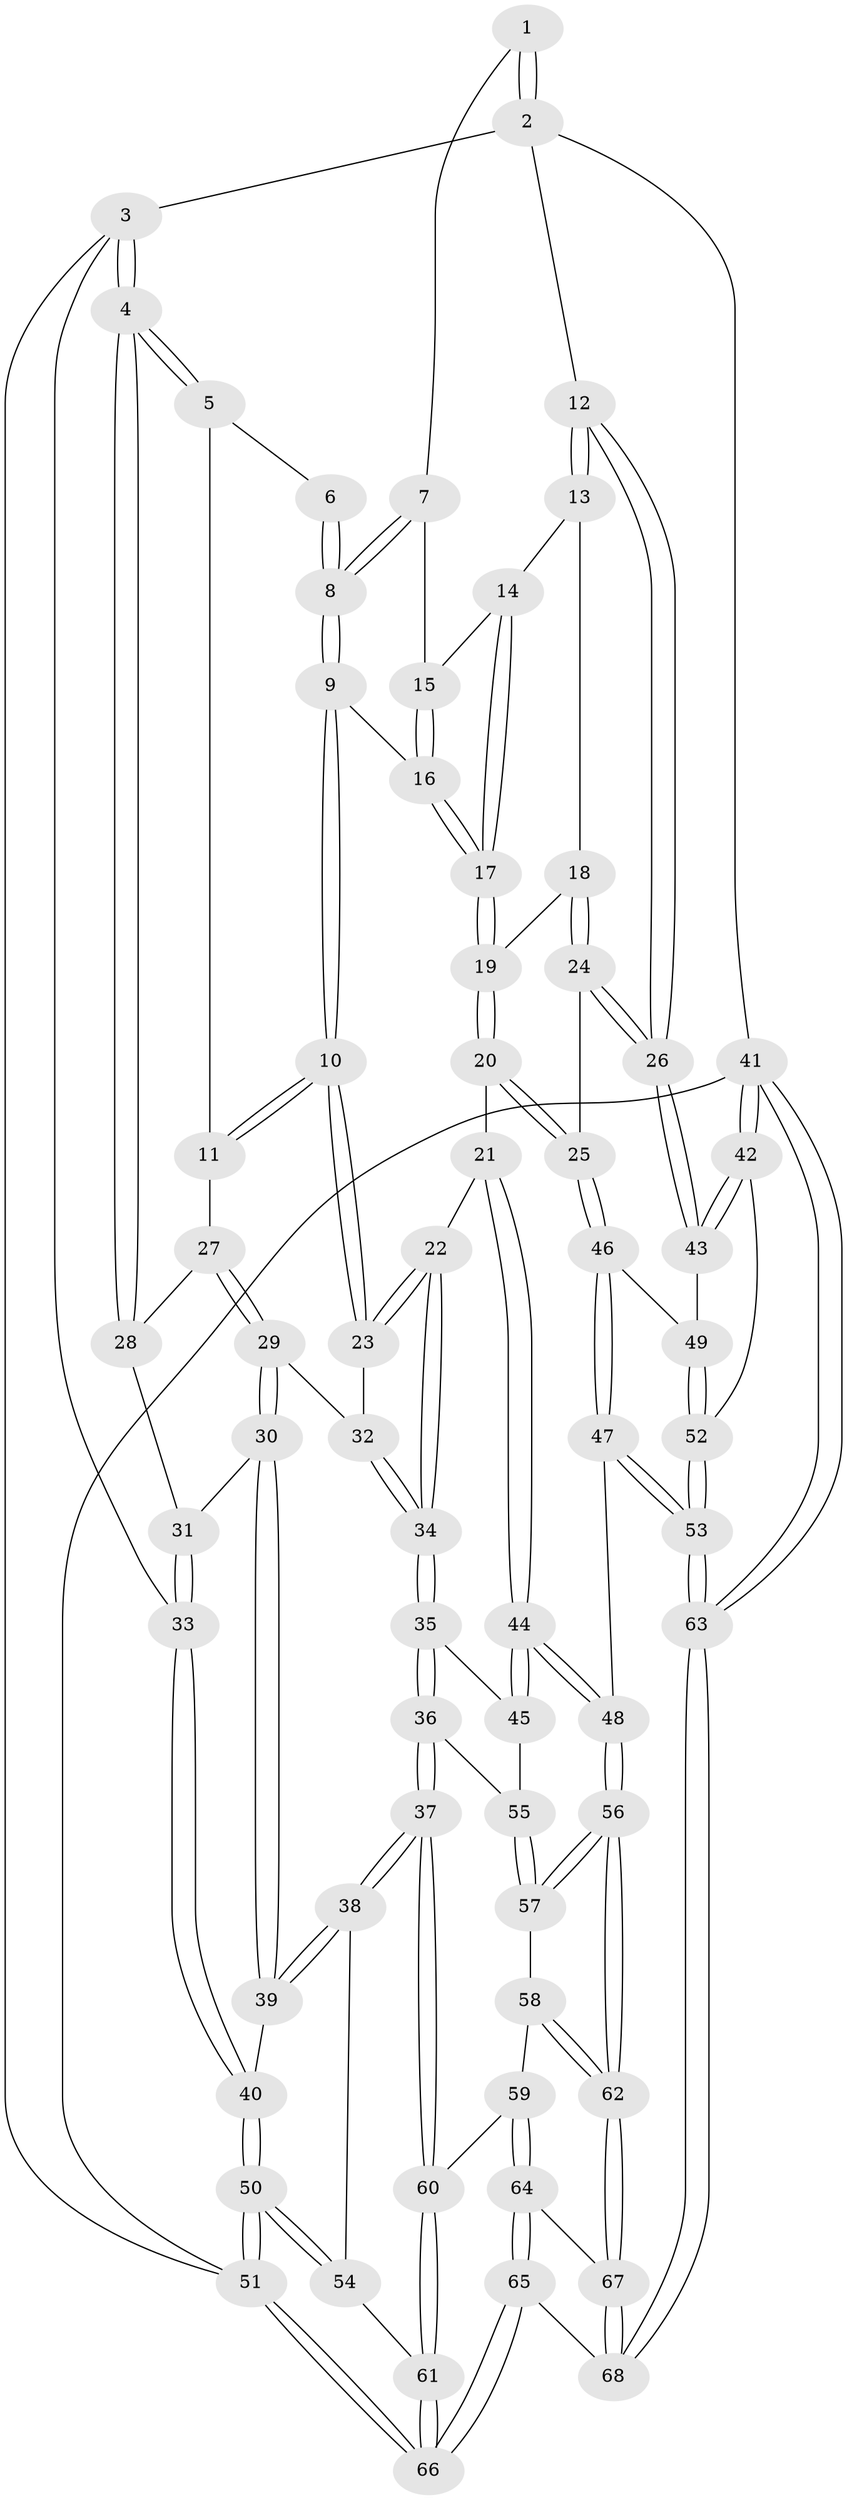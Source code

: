 // Generated by graph-tools (version 1.1) at 2025/03/03/09/25 03:03:12]
// undirected, 68 vertices, 167 edges
graph export_dot {
graph [start="1"]
  node [color=gray90,style=filled];
  1 [pos="+0.7639268648997716+0"];
  2 [pos="+1+0"];
  3 [pos="+0+0"];
  4 [pos="+0+0"];
  5 [pos="+0.09934932399079771+0"];
  6 [pos="+0.5228051342389114+0"];
  7 [pos="+0.7624106914523757+0.08642892542502911"];
  8 [pos="+0.5346068016072445+0"];
  9 [pos="+0.5189999097833463+0.11277196857636637"];
  10 [pos="+0.4421369768659716+0.23323771950689037"];
  11 [pos="+0.3112898712023661+0.21429114304871588"];
  12 [pos="+1+0"];
  13 [pos="+0.9061485235311696+0.10939962462096604"];
  14 [pos="+0.9020376233737829+0.10937019093520152"];
  15 [pos="+0.7763698131675782+0.0997566819267884"];
  16 [pos="+0.6841338690378248+0.18769268748506493"];
  17 [pos="+0.7044915873349237+0.22071972776699594"];
  18 [pos="+0.7821333515154625+0.2506033487789481"];
  19 [pos="+0.7049016033605574+0.22163652319916463"];
  20 [pos="+0.6275926021806817+0.4455131879280476"];
  21 [pos="+0.5988558612107435+0.443495221898482"];
  22 [pos="+0.553267297166967+0.43082627203500085"];
  23 [pos="+0.45984574923698074+0.28882282183044444"];
  24 [pos="+0.8263696569147316+0.35217315132008337"];
  25 [pos="+0.679022713814674+0.4653556807087153"];
  26 [pos="+1+0.3162552850225001"];
  27 [pos="+0.26345442893160137+0.2383780198693894"];
  28 [pos="+0.207615794078748+0.23893699733509133"];
  29 [pos="+0.22403719273726466+0.452860863834814"];
  30 [pos="+0.22350601562842937+0.45317049757508376"];
  31 [pos="+0.09946007160138752+0.305073035049572"];
  32 [pos="+0.26680484799885884+0.45197547734890753"];
  33 [pos="+0+0.32826133218036363"];
  34 [pos="+0.4307562488179291+0.5433834159915233"];
  35 [pos="+0.4209319960308192+0.5707299167517109"];
  36 [pos="+0.2600687672938115+0.6647374940469225"];
  37 [pos="+0.25662220693924265+0.6661235039321746"];
  38 [pos="+0.15298374433351924+0.5912577848454635"];
  39 [pos="+0.1392039676878386+0.5604665108062984"];
  40 [pos="+0+0.4331165982028647"];
  41 [pos="+1+1"];
  42 [pos="+1+0.6028889948025599"];
  43 [pos="+1+0.4058016597465309"];
  44 [pos="+0.5580273534137845+0.7036813503336463"];
  45 [pos="+0.4695138959839116+0.6748594264351415"];
  46 [pos="+0.723151899994777+0.5267392108207071"];
  47 [pos="+0.6553629617037611+0.798665612097739"];
  48 [pos="+0.6544235044557263+0.7990900604870821"];
  49 [pos="+0.7318703162495238+0.530133557772877"];
  50 [pos="+0+0.8841471491737294"];
  51 [pos="+0+1"];
  52 [pos="+0.9430757814408+0.6869451316206168"];
  53 [pos="+0.8421937189258927+0.8180913389200172"];
  54 [pos="+0.07743261213279987+0.7186032161591542"];
  55 [pos="+0.4364948666807661+0.7260204637728475"];
  56 [pos="+0.5739279455391247+0.9086664991805552"];
  57 [pos="+0.41975516994959794+0.7926901500407945"];
  58 [pos="+0.3256619484035526+0.8089718444825269"];
  59 [pos="+0.29118759388851073+0.8092633287409395"];
  60 [pos="+0.26949556062186775+0.79055217670538"];
  61 [pos="+0.14985914640985284+0.8436101588228013"];
  62 [pos="+0.5435574493456057+1"];
  63 [pos="+1+1"];
  64 [pos="+0.29767910206321097+0.8787944872748343"];
  65 [pos="+0+1"];
  66 [pos="+0+1"];
  67 [pos="+0.5312355868275065+1"];
  68 [pos="+0.5313585317274315+1"];
  1 -- 2;
  1 -- 2;
  1 -- 7;
  2 -- 3;
  2 -- 12;
  2 -- 41;
  3 -- 4;
  3 -- 4;
  3 -- 33;
  3 -- 51;
  4 -- 5;
  4 -- 5;
  4 -- 28;
  4 -- 28;
  5 -- 6;
  5 -- 11;
  6 -- 8;
  6 -- 8;
  7 -- 8;
  7 -- 8;
  7 -- 15;
  8 -- 9;
  8 -- 9;
  9 -- 10;
  9 -- 10;
  9 -- 16;
  10 -- 11;
  10 -- 11;
  10 -- 23;
  10 -- 23;
  11 -- 27;
  12 -- 13;
  12 -- 13;
  12 -- 26;
  12 -- 26;
  13 -- 14;
  13 -- 18;
  14 -- 15;
  14 -- 17;
  14 -- 17;
  15 -- 16;
  15 -- 16;
  16 -- 17;
  16 -- 17;
  17 -- 19;
  17 -- 19;
  18 -- 19;
  18 -- 24;
  18 -- 24;
  19 -- 20;
  19 -- 20;
  20 -- 21;
  20 -- 25;
  20 -- 25;
  21 -- 22;
  21 -- 44;
  21 -- 44;
  22 -- 23;
  22 -- 23;
  22 -- 34;
  22 -- 34;
  23 -- 32;
  24 -- 25;
  24 -- 26;
  24 -- 26;
  25 -- 46;
  25 -- 46;
  26 -- 43;
  26 -- 43;
  27 -- 28;
  27 -- 29;
  27 -- 29;
  28 -- 31;
  29 -- 30;
  29 -- 30;
  29 -- 32;
  30 -- 31;
  30 -- 39;
  30 -- 39;
  31 -- 33;
  31 -- 33;
  32 -- 34;
  32 -- 34;
  33 -- 40;
  33 -- 40;
  34 -- 35;
  34 -- 35;
  35 -- 36;
  35 -- 36;
  35 -- 45;
  36 -- 37;
  36 -- 37;
  36 -- 55;
  37 -- 38;
  37 -- 38;
  37 -- 60;
  37 -- 60;
  38 -- 39;
  38 -- 39;
  38 -- 54;
  39 -- 40;
  40 -- 50;
  40 -- 50;
  41 -- 42;
  41 -- 42;
  41 -- 63;
  41 -- 63;
  41 -- 51;
  42 -- 43;
  42 -- 43;
  42 -- 52;
  43 -- 49;
  44 -- 45;
  44 -- 45;
  44 -- 48;
  44 -- 48;
  45 -- 55;
  46 -- 47;
  46 -- 47;
  46 -- 49;
  47 -- 48;
  47 -- 53;
  47 -- 53;
  48 -- 56;
  48 -- 56;
  49 -- 52;
  49 -- 52;
  50 -- 51;
  50 -- 51;
  50 -- 54;
  50 -- 54;
  51 -- 66;
  51 -- 66;
  52 -- 53;
  52 -- 53;
  53 -- 63;
  53 -- 63;
  54 -- 61;
  55 -- 57;
  55 -- 57;
  56 -- 57;
  56 -- 57;
  56 -- 62;
  56 -- 62;
  57 -- 58;
  58 -- 59;
  58 -- 62;
  58 -- 62;
  59 -- 60;
  59 -- 64;
  59 -- 64;
  60 -- 61;
  60 -- 61;
  61 -- 66;
  61 -- 66;
  62 -- 67;
  62 -- 67;
  63 -- 68;
  63 -- 68;
  64 -- 65;
  64 -- 65;
  64 -- 67;
  65 -- 66;
  65 -- 66;
  65 -- 68;
  67 -- 68;
  67 -- 68;
}
